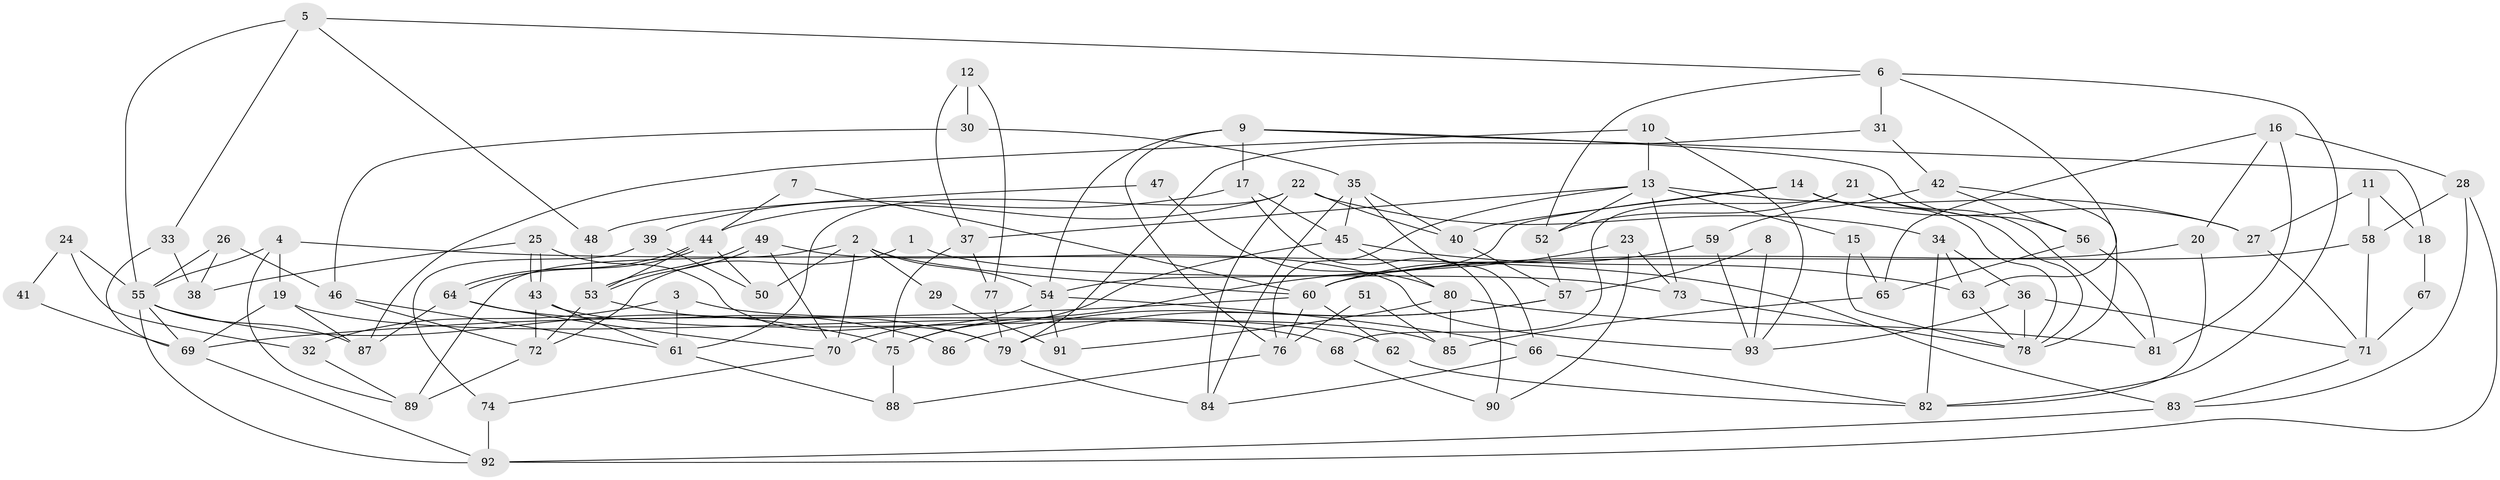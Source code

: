 // coarse degree distribution, {2: 0.08771929824561403, 6: 0.21052631578947367, 4: 0.21052631578947367, 5: 0.12280701754385964, 9: 0.08771929824561403, 3: 0.15789473684210525, 7: 0.08771929824561403, 8: 0.03508771929824561}
// Generated by graph-tools (version 1.1) at 2025/24/03/03/25 07:24:00]
// undirected, 93 vertices, 186 edges
graph export_dot {
graph [start="1"]
  node [color=gray90,style=filled];
  1;
  2;
  3;
  4;
  5;
  6;
  7;
  8;
  9;
  10;
  11;
  12;
  13;
  14;
  15;
  16;
  17;
  18;
  19;
  20;
  21;
  22;
  23;
  24;
  25;
  26;
  27;
  28;
  29;
  30;
  31;
  32;
  33;
  34;
  35;
  36;
  37;
  38;
  39;
  40;
  41;
  42;
  43;
  44;
  45;
  46;
  47;
  48;
  49;
  50;
  51;
  52;
  53;
  54;
  55;
  56;
  57;
  58;
  59;
  60;
  61;
  62;
  63;
  64;
  65;
  66;
  67;
  68;
  69;
  70;
  71;
  72;
  73;
  74;
  75;
  76;
  77;
  78;
  79;
  80;
  81;
  82;
  83;
  84;
  85;
  86;
  87;
  88;
  89;
  90;
  91;
  92;
  93;
  1 -- 73;
  1 -- 72;
  2 -- 54;
  2 -- 89;
  2 -- 29;
  2 -- 50;
  2 -- 60;
  2 -- 70;
  3 -- 62;
  3 -- 61;
  3 -- 32;
  4 -- 83;
  4 -- 19;
  4 -- 55;
  4 -- 89;
  5 -- 55;
  5 -- 6;
  5 -- 33;
  5 -- 48;
  6 -- 63;
  6 -- 52;
  6 -- 31;
  6 -- 82;
  7 -- 44;
  7 -- 60;
  8 -- 57;
  8 -- 93;
  9 -- 54;
  9 -- 76;
  9 -- 17;
  9 -- 18;
  9 -- 56;
  10 -- 13;
  10 -- 87;
  10 -- 93;
  11 -- 58;
  11 -- 27;
  11 -- 18;
  12 -- 77;
  12 -- 30;
  12 -- 37;
  13 -- 15;
  13 -- 37;
  13 -- 27;
  13 -- 52;
  13 -- 73;
  13 -- 76;
  14 -- 40;
  14 -- 78;
  14 -- 27;
  14 -- 54;
  15 -- 78;
  15 -- 65;
  16 -- 28;
  16 -- 65;
  16 -- 20;
  16 -- 81;
  17 -- 39;
  17 -- 45;
  17 -- 90;
  18 -- 67;
  19 -- 69;
  19 -- 87;
  19 -- 68;
  20 -- 82;
  20 -- 60;
  21 -- 68;
  21 -- 81;
  21 -- 52;
  21 -- 78;
  22 -- 44;
  22 -- 40;
  22 -- 34;
  22 -- 61;
  22 -- 84;
  23 -- 75;
  23 -- 73;
  23 -- 90;
  24 -- 55;
  24 -- 32;
  24 -- 41;
  25 -- 79;
  25 -- 43;
  25 -- 43;
  25 -- 38;
  26 -- 38;
  26 -- 55;
  26 -- 46;
  27 -- 71;
  28 -- 58;
  28 -- 92;
  28 -- 83;
  29 -- 91;
  30 -- 46;
  30 -- 35;
  31 -- 42;
  31 -- 79;
  32 -- 89;
  33 -- 69;
  33 -- 38;
  34 -- 82;
  34 -- 36;
  34 -- 63;
  35 -- 45;
  35 -- 84;
  35 -- 40;
  35 -- 66;
  36 -- 78;
  36 -- 71;
  36 -- 93;
  37 -- 75;
  37 -- 77;
  39 -- 50;
  39 -- 74;
  40 -- 57;
  41 -- 69;
  42 -- 59;
  42 -- 78;
  42 -- 56;
  43 -- 72;
  43 -- 61;
  43 -- 85;
  44 -- 64;
  44 -- 64;
  44 -- 53;
  44 -- 50;
  45 -- 75;
  45 -- 63;
  45 -- 80;
  46 -- 61;
  46 -- 72;
  47 -- 48;
  47 -- 80;
  48 -- 53;
  49 -- 93;
  49 -- 53;
  49 -- 53;
  49 -- 70;
  51 -- 76;
  51 -- 85;
  52 -- 57;
  53 -- 79;
  53 -- 72;
  54 -- 70;
  54 -- 66;
  54 -- 91;
  55 -- 69;
  55 -- 75;
  55 -- 87;
  55 -- 92;
  56 -- 65;
  56 -- 81;
  57 -- 79;
  57 -- 86;
  58 -- 71;
  58 -- 60;
  59 -- 93;
  59 -- 60;
  60 -- 62;
  60 -- 69;
  60 -- 76;
  61 -- 88;
  62 -- 82;
  63 -- 78;
  64 -- 70;
  64 -- 86;
  64 -- 87;
  65 -- 85;
  66 -- 82;
  66 -- 84;
  67 -- 71;
  68 -- 90;
  69 -- 92;
  70 -- 74;
  71 -- 83;
  72 -- 89;
  73 -- 78;
  74 -- 92;
  75 -- 88;
  76 -- 88;
  77 -- 79;
  79 -- 84;
  80 -- 81;
  80 -- 85;
  80 -- 91;
  83 -- 92;
}
